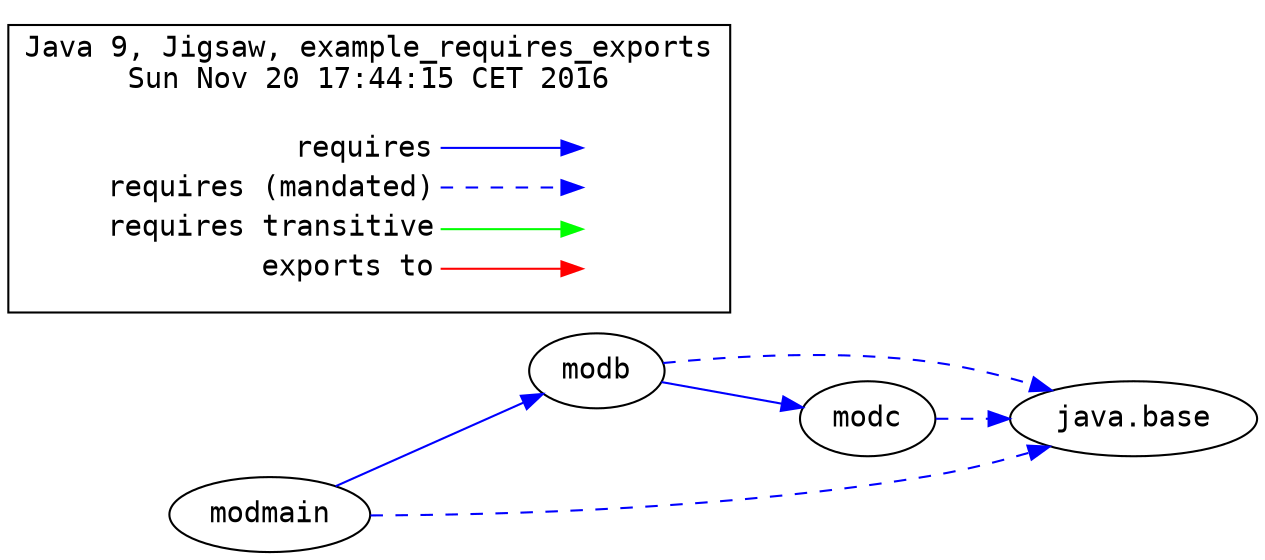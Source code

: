 # Created by depvis.JigsawDepVisualizer on Sun Nov 20 17:44:15 CET 2016
digraph Java9_Dependency_Visualizer {
modmain[fontname="Consolas",shape="ellipse",label="modmain"];
modb[fontname="Consolas",shape="ellipse",label="modb"];
java_base[fontname="Consolas",shape="ellipse",label="java.base"];
modc[fontname="Consolas",shape="ellipse",label="modc"];
modmain -> modb[color="#0000ff",fontname="Consolas",fontcolor="#0000ff",weight="8"]
modmain -> java_base[color="#0000ff",fontname="Consolas",fontcolor="#0000ff",style="dashed",weight="16"]
modb -> modc[color="#0000ff",fontname="Consolas",fontcolor="#0000ff",weight="8"]
modb -> java_base[color="#0000ff",fontname="Consolas",fontcolor="#0000ff",style="dashed",weight="16"]
modc -> java_base[color="#0000ff",fontname="Consolas",fontcolor="#0000ff",style="dashed",weight="16"]
rankdir=LR
node [shape=plaintext]
subgraph cluster_01 { 
  label = "Java 9, Jigsaw, example_requires_exports
Sun Nov 20 17:44:15 CET 2016"
  fontname="Consolas"
  key [label=<<table border="0" cellpadding="2" cellspacing="0" cellborder="0">
    <tr><td align="right" port="i1">requires</td></tr>
    <tr><td align="right" port="i2">requires (mandated)</td></tr>
    <tr><td align="right" port="i3">requires transitive</td></tr>
    <tr><td align="right" port="i4">exports to</td></tr>
    </table>>,fontname="Consolas"]
  key2 [label=<<table border="0" cellpadding="2" cellspacing="0" cellborder="0">
    <tr><td port="i1">&nbsp;</td></tr>
    <tr><td port="i2">&nbsp;</td></tr>
    <tr><td port="i3">&nbsp;</td></tr>
    <tr><td port="i4">&nbsp;</td></tr>
    </table>>,fontname="Consolas"]
  key:i1:e -> key2:i1:w [color=BLUE]
  key:i2:e -> key2:i2:w [color=BLUE, style=dashed]
  key:i3:e -> key2:i3:w [color=GREEN]
  key:i4:e -> key2:i4:w [color=RED]
}
}
